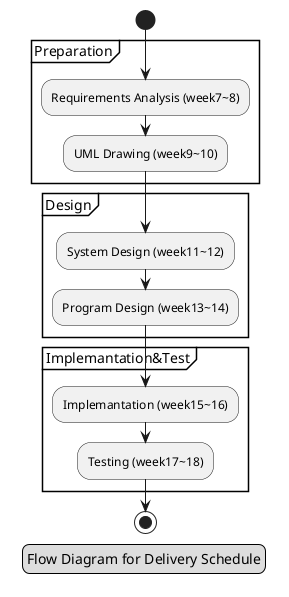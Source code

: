 @startuml
' !include https://raw.githubusercontent.com/bschwarz/puml-themes/master/themes/cerulean/puml-theme-cerulean.puml
start
partition Preparation {
    :Requirements Analysis (week7~8);
    :UML Drawing (week9~10);
}
partition Design {
    :System Design (week11~12);
    :Program Design (week13~14);
}
partition Implemantation&Test {
    :Implemantation (week15~16);
    :Testing (week17~18);
}

stop

legend center
Flow Diagram for Delivery Schedule
endlegend
@enduml
